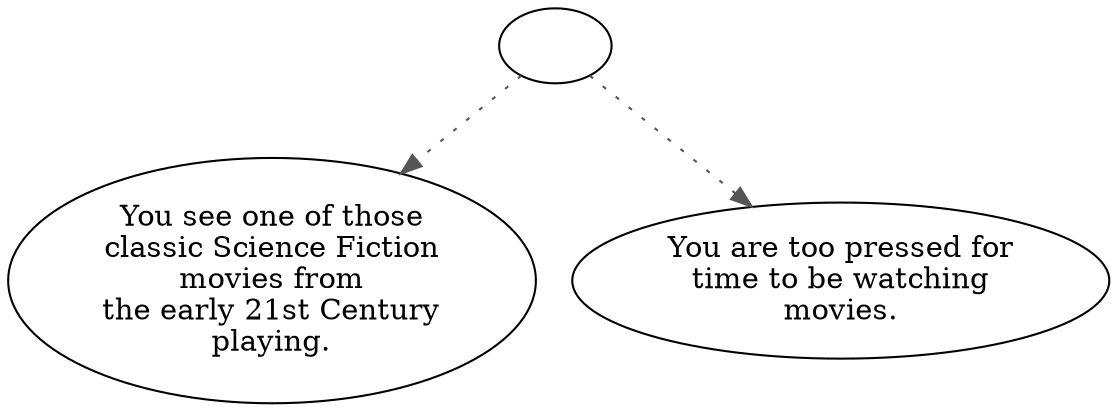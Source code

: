 digraph VALTMON {
  "start" [style=filled       fillcolor="#FFFFFF"       color="#000000"]
  "start" -> "description_p_proc" [style=dotted color="#555555"]
  "start" -> "use_p_proc" [style=dotted color="#555555"]
  "start" [label=""]
  "description_p_proc" [style=filled       fillcolor="#FFFFFF"       color="#000000"]
  "description_p_proc" [label="You see one of those\nclassic Science Fiction\nmovies from\nthe early 21st Century\nplaying."]
  "use_p_proc" [style=filled       fillcolor="#FFFFFF"       color="#000000"]
  "use_p_proc" [label="You are too pressed for\ntime to be watching\nmovies."]
}